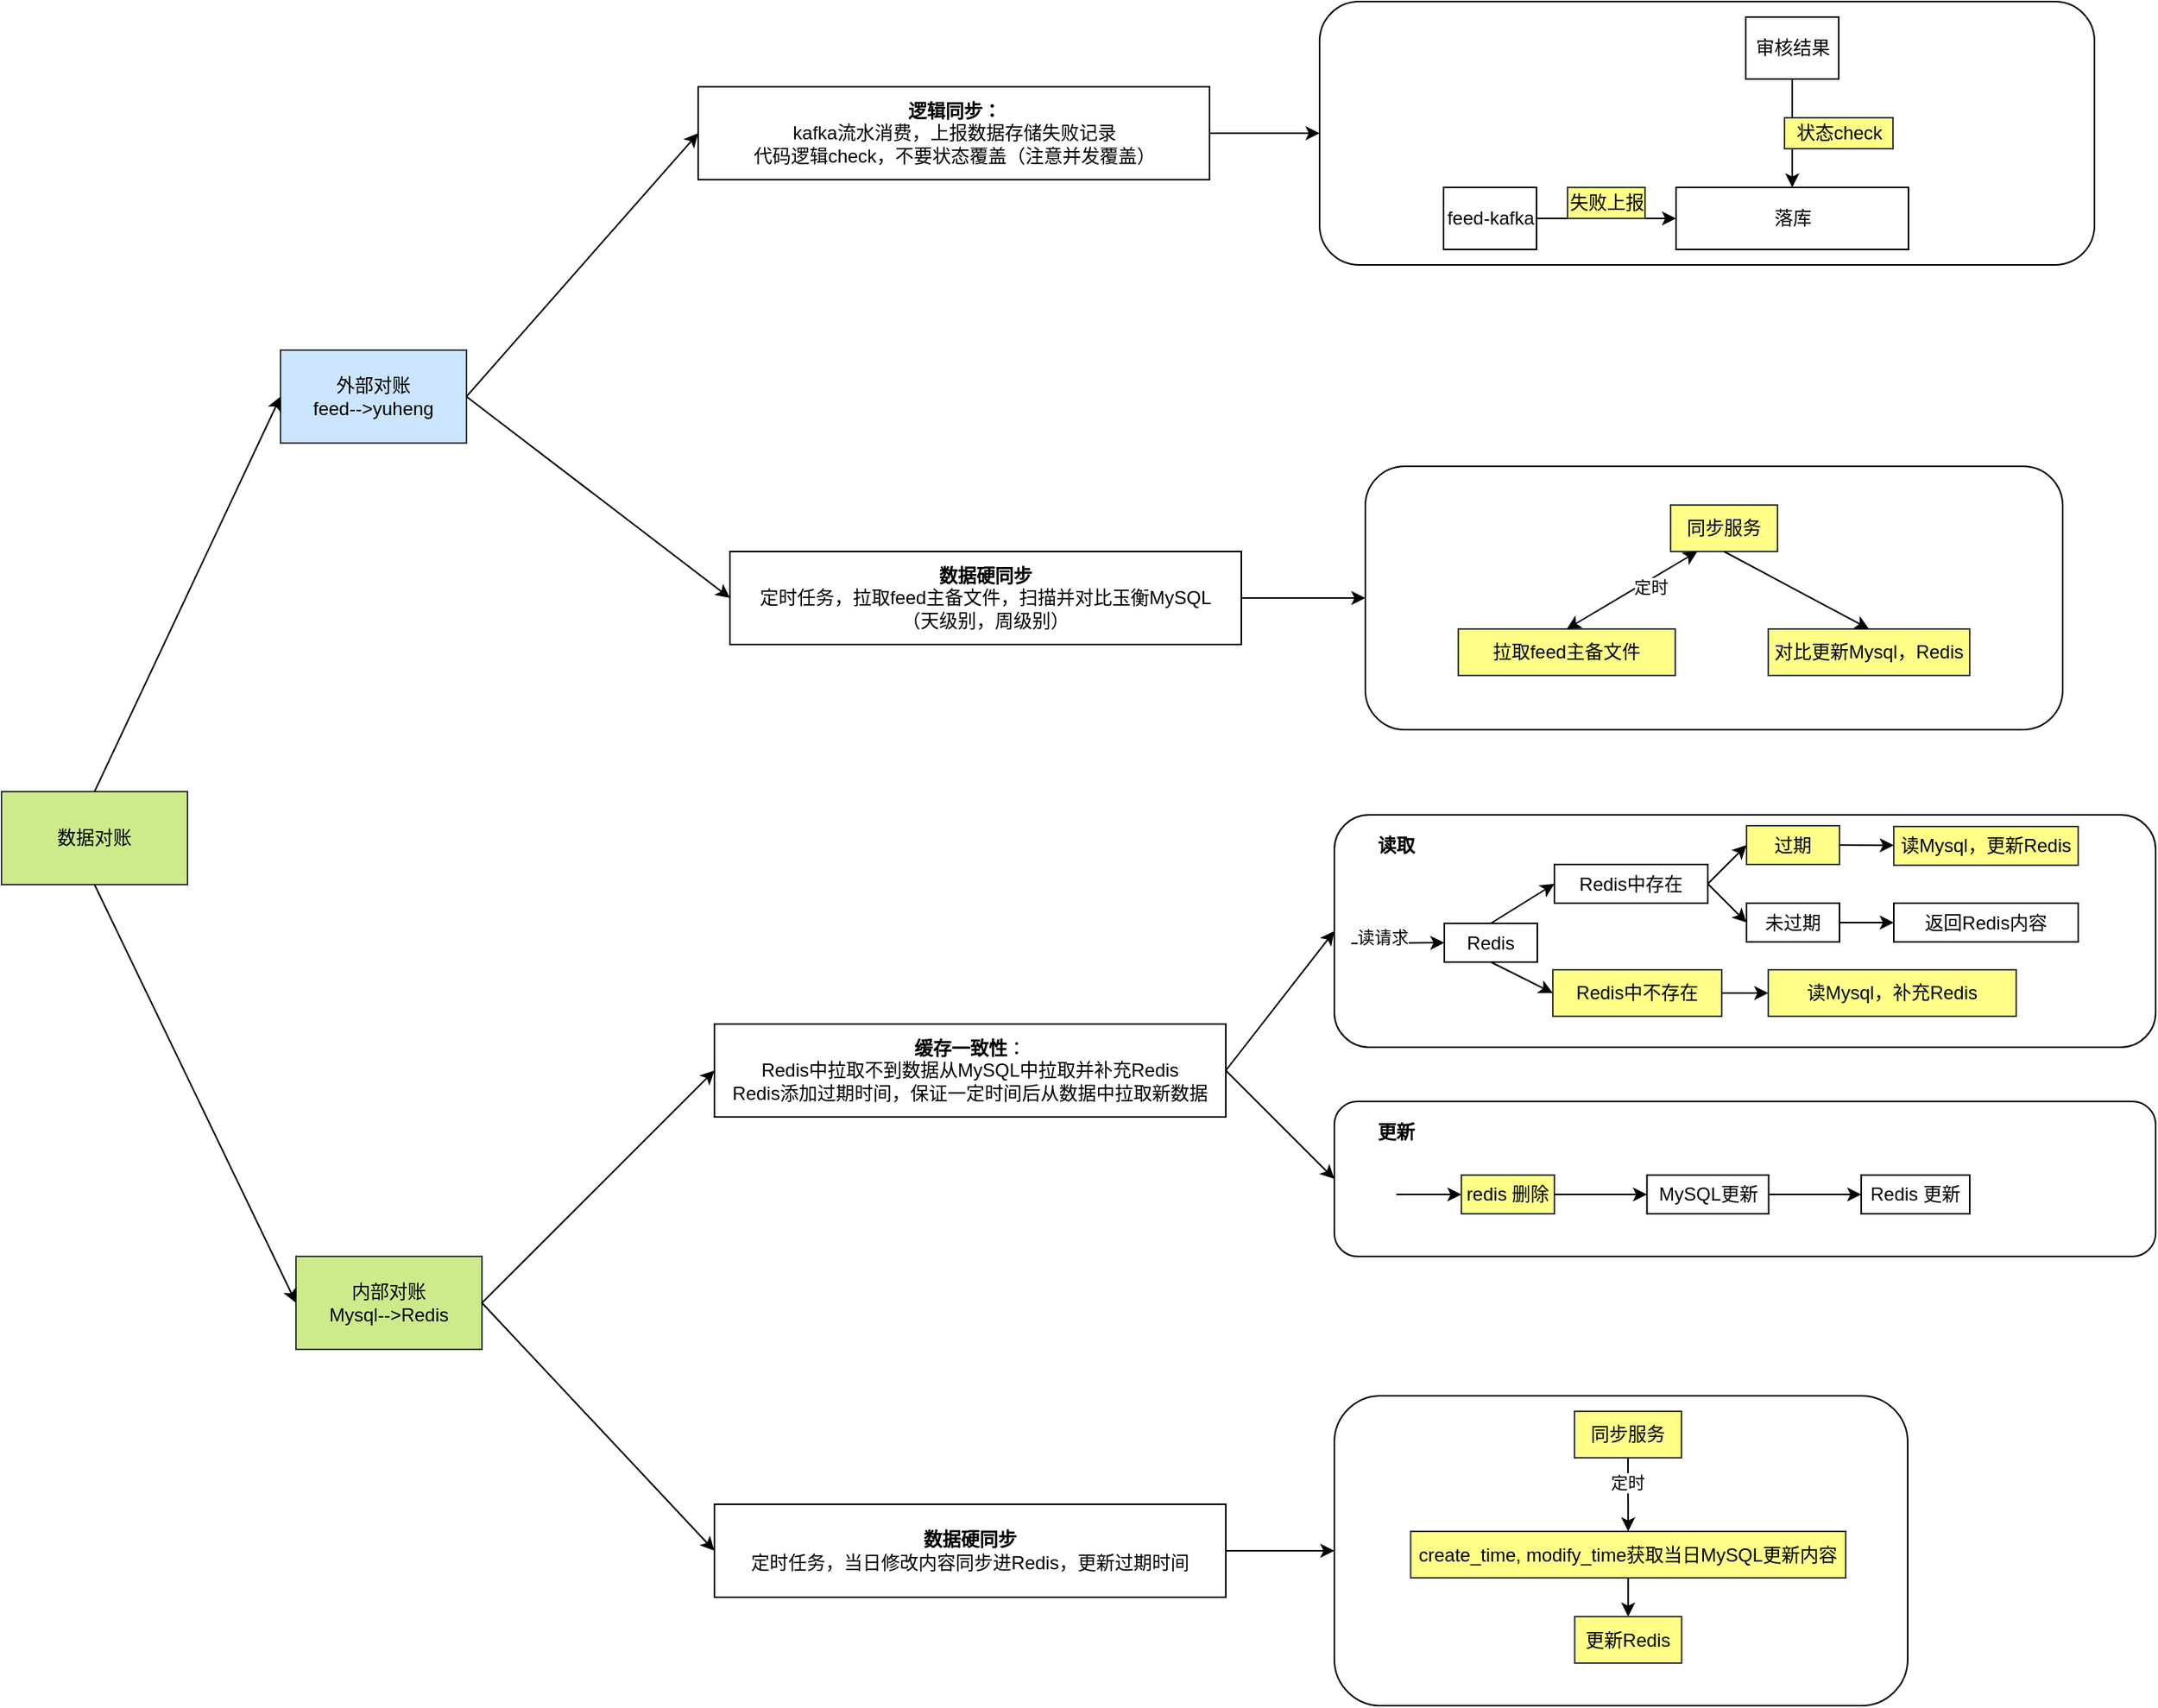 <mxfile version="13.10.0" type="github">
  <diagram id="Eya7LJ7uDmYbS56AiyXE" name="Page-1">
    <mxGraphModel dx="1866" dy="1138" grid="1" gridSize="10" guides="1" tooltips="1" connect="1" arrows="1" fold="1" page="1" pageScale="1" pageWidth="827" pageHeight="1169" math="0" shadow="0">
      <root>
        <mxCell id="0" />
        <mxCell id="1" parent="0" />
        <mxCell id="moY4mQ6ekSEMLA8wZA48-1" value="数据对账" style="rounded=0;whiteSpace=wrap;html=1;fillColor=#cdeb8b;strokeColor=#36393d;" vertex="1" parent="1">
          <mxGeometry x="140" y="570" width="120" height="60" as="geometry" />
        </mxCell>
        <mxCell id="moY4mQ6ekSEMLA8wZA48-2" value="内部对账&lt;br&gt;Mysql--&amp;gt;Redis" style="rounded=0;whiteSpace=wrap;html=1;fillColor=#cdeb8b;strokeColor=#36393d;" vertex="1" parent="1">
          <mxGeometry x="330" y="870" width="120" height="60" as="geometry" />
        </mxCell>
        <mxCell id="moY4mQ6ekSEMLA8wZA48-4" value="外部对账&lt;br&gt;feed--&amp;gt;yuheng" style="rounded=0;whiteSpace=wrap;html=1;fillColor=#cce5ff;strokeColor=#36393d;" vertex="1" parent="1">
          <mxGeometry x="320" y="285" width="120" height="60" as="geometry" />
        </mxCell>
        <mxCell id="moY4mQ6ekSEMLA8wZA48-5" value="&lt;b&gt;逻辑同步：&lt;/b&gt;&lt;br&gt;kafka流水消费，上报数据存储失败记录&lt;br&gt;代码逻辑check，不要状态覆盖（注意并发覆盖）" style="rounded=0;whiteSpace=wrap;html=1;" vertex="1" parent="1">
          <mxGeometry x="589.5" y="115" width="330" height="60" as="geometry" />
        </mxCell>
        <mxCell id="moY4mQ6ekSEMLA8wZA48-6" value="&lt;b&gt;数据硬同步&lt;/b&gt;&lt;br&gt;定时任务，拉取feed主备文件，扫描并对比玉衡MySQL&lt;br&gt;（天级别，周级别）" style="rounded=0;whiteSpace=wrap;html=1;" vertex="1" parent="1">
          <mxGeometry x="610" y="415" width="330" height="60" as="geometry" />
        </mxCell>
        <mxCell id="moY4mQ6ekSEMLA8wZA48-7" value="&lt;b&gt;缓存一致性&lt;/b&gt;：&lt;br&gt;Redis中拉取不到数据从MySQL中拉取并补充Redis&lt;br&gt;Redis添加过期时间，保证一定时间后从数据中拉取新数据" style="rounded=0;whiteSpace=wrap;html=1;" vertex="1" parent="1">
          <mxGeometry x="600" y="720" width="330" height="60" as="geometry" />
        </mxCell>
        <mxCell id="moY4mQ6ekSEMLA8wZA48-8" value="&lt;b&gt;数据硬同步&lt;/b&gt;&lt;br&gt;定时任务，当日修改内容同步进Redis，更新过期时间" style="rounded=0;whiteSpace=wrap;html=1;" vertex="1" parent="1">
          <mxGeometry x="600" y="1030" width="330" height="60" as="geometry" />
        </mxCell>
        <mxCell id="moY4mQ6ekSEMLA8wZA48-9" value="" style="endArrow=classic;html=1;entryX=0;entryY=0.5;entryDx=0;entryDy=0;exitX=0.5;exitY=0;exitDx=0;exitDy=0;" edge="1" parent="1" source="moY4mQ6ekSEMLA8wZA48-1" target="moY4mQ6ekSEMLA8wZA48-4">
          <mxGeometry width="50" height="50" relative="1" as="geometry">
            <mxPoint x="200" y="380" as="sourcePoint" />
            <mxPoint x="250" y="330" as="targetPoint" />
          </mxGeometry>
        </mxCell>
        <mxCell id="moY4mQ6ekSEMLA8wZA48-10" value="" style="endArrow=classic;html=1;exitX=0.5;exitY=1;exitDx=0;exitDy=0;entryX=0;entryY=0.5;entryDx=0;entryDy=0;" edge="1" parent="1" source="moY4mQ6ekSEMLA8wZA48-1" target="moY4mQ6ekSEMLA8wZA48-2">
          <mxGeometry width="50" height="50" relative="1" as="geometry">
            <mxPoint x="170" y="570" as="sourcePoint" />
            <mxPoint x="220" y="520" as="targetPoint" />
          </mxGeometry>
        </mxCell>
        <mxCell id="moY4mQ6ekSEMLA8wZA48-11" value="" style="endArrow=classic;html=1;entryX=0;entryY=0.5;entryDx=0;entryDy=0;exitX=1;exitY=0.5;exitDx=0;exitDy=0;" edge="1" parent="1" source="moY4mQ6ekSEMLA8wZA48-4" target="moY4mQ6ekSEMLA8wZA48-5">
          <mxGeometry width="50" height="50" relative="1" as="geometry">
            <mxPoint x="426" y="265" as="sourcePoint" />
            <mxPoint x="476" y="215" as="targetPoint" />
          </mxGeometry>
        </mxCell>
        <mxCell id="moY4mQ6ekSEMLA8wZA48-12" value="" style="endArrow=classic;html=1;exitX=1;exitY=0.5;exitDx=0;exitDy=0;entryX=0;entryY=0.5;entryDx=0;entryDy=0;" edge="1" parent="1" source="moY4mQ6ekSEMLA8wZA48-4" target="moY4mQ6ekSEMLA8wZA48-6">
          <mxGeometry width="50" height="50" relative="1" as="geometry">
            <mxPoint x="446" y="435" as="sourcePoint" />
            <mxPoint x="496" y="385" as="targetPoint" />
          </mxGeometry>
        </mxCell>
        <mxCell id="moY4mQ6ekSEMLA8wZA48-13" value="" style="endArrow=classic;html=1;exitX=1;exitY=0.5;exitDx=0;exitDy=0;entryX=0;entryY=0.5;entryDx=0;entryDy=0;" edge="1" parent="1" source="moY4mQ6ekSEMLA8wZA48-2" target="moY4mQ6ekSEMLA8wZA48-7">
          <mxGeometry width="50" height="50" relative="1" as="geometry">
            <mxPoint x="490" y="740" as="sourcePoint" />
            <mxPoint x="540" y="690" as="targetPoint" />
          </mxGeometry>
        </mxCell>
        <mxCell id="moY4mQ6ekSEMLA8wZA48-14" value="" style="endArrow=classic;html=1;exitX=1;exitY=0.5;exitDx=0;exitDy=0;entryX=0;entryY=0.5;entryDx=0;entryDy=0;" edge="1" parent="1" source="moY4mQ6ekSEMLA8wZA48-2" target="moY4mQ6ekSEMLA8wZA48-8">
          <mxGeometry width="50" height="50" relative="1" as="geometry">
            <mxPoint x="490" y="810" as="sourcePoint" />
            <mxPoint x="540" y="760" as="targetPoint" />
          </mxGeometry>
        </mxCell>
        <mxCell id="moY4mQ6ekSEMLA8wZA48-16" value="" style="rounded=1;whiteSpace=wrap;html=1;" vertex="1" parent="1">
          <mxGeometry x="990.5" y="60" width="500" height="170" as="geometry" />
        </mxCell>
        <mxCell id="moY4mQ6ekSEMLA8wZA48-17" value="feed-kafka" style="rounded=0;whiteSpace=wrap;html=1;" vertex="1" parent="1">
          <mxGeometry x="1070.5" y="180" width="60" height="40" as="geometry" />
        </mxCell>
        <mxCell id="moY4mQ6ekSEMLA8wZA48-18" value="" style="endArrow=classic;html=1;exitX=1;exitY=0.5;exitDx=0;exitDy=0;entryX=0;entryY=0.5;entryDx=0;entryDy=0;" edge="1" parent="1" source="moY4mQ6ekSEMLA8wZA48-17" target="moY4mQ6ekSEMLA8wZA48-19">
          <mxGeometry width="50" height="50" relative="1" as="geometry">
            <mxPoint x="1160.5" y="210" as="sourcePoint" />
            <mxPoint x="1220.5" y="170" as="targetPoint" />
          </mxGeometry>
        </mxCell>
        <mxCell id="moY4mQ6ekSEMLA8wZA48-19" value="落库" style="rounded=0;whiteSpace=wrap;html=1;" vertex="1" parent="1">
          <mxGeometry x="1220.5" y="180" width="150" height="40" as="geometry" />
        </mxCell>
        <mxCell id="moY4mQ6ekSEMLA8wZA48-25" value="" style="edgeStyle=orthogonalEdgeStyle;rounded=0;orthogonalLoop=1;jettySize=auto;html=1;" edge="1" parent="1" source="moY4mQ6ekSEMLA8wZA48-22" target="moY4mQ6ekSEMLA8wZA48-19">
          <mxGeometry relative="1" as="geometry" />
        </mxCell>
        <mxCell id="moY4mQ6ekSEMLA8wZA48-22" value="审核结果" style="rounded=0;whiteSpace=wrap;html=1;" vertex="1" parent="1">
          <mxGeometry x="1265.5" y="70" width="60" height="40" as="geometry" />
        </mxCell>
        <mxCell id="moY4mQ6ekSEMLA8wZA48-26" value="状态check" style="text;html=1;strokeColor=#36393d;fillColor=#ffff88;align=center;verticalAlign=middle;whiteSpace=wrap;rounded=0;" vertex="1" parent="1">
          <mxGeometry x="1290.5" y="135" width="70" height="20" as="geometry" />
        </mxCell>
        <mxCell id="moY4mQ6ekSEMLA8wZA48-27" value="失败上报" style="text;html=1;strokeColor=#36393d;fillColor=#ffff88;align=center;verticalAlign=middle;whiteSpace=wrap;rounded=0;" vertex="1" parent="1">
          <mxGeometry x="1150.5" y="180" width="50" height="20" as="geometry" />
        </mxCell>
        <mxCell id="moY4mQ6ekSEMLA8wZA48-28" value="" style="endArrow=classic;html=1;exitX=1;exitY=0.5;exitDx=0;exitDy=0;entryX=0;entryY=0.5;entryDx=0;entryDy=0;" edge="1" parent="1" source="moY4mQ6ekSEMLA8wZA48-5" target="moY4mQ6ekSEMLA8wZA48-16">
          <mxGeometry width="50" height="50" relative="1" as="geometry">
            <mxPoint x="889.5" y="235" as="sourcePoint" />
            <mxPoint x="939.5" y="185" as="targetPoint" />
          </mxGeometry>
        </mxCell>
        <mxCell id="moY4mQ6ekSEMLA8wZA48-29" value="" style="endArrow=classic;html=1;exitX=1;exitY=0.5;exitDx=0;exitDy=0;entryX=0;entryY=0.5;entryDx=0;entryDy=0;" edge="1" parent="1" source="moY4mQ6ekSEMLA8wZA48-6" target="moY4mQ6ekSEMLA8wZA48-30">
          <mxGeometry width="50" height="50" relative="1" as="geometry">
            <mxPoint x="1000" y="455" as="sourcePoint" />
            <mxPoint x="1020" y="445" as="targetPoint" />
          </mxGeometry>
        </mxCell>
        <mxCell id="moY4mQ6ekSEMLA8wZA48-30" value="" style="rounded=1;whiteSpace=wrap;html=1;" vertex="1" parent="1">
          <mxGeometry x="1020" y="360" width="450" height="170" as="geometry" />
        </mxCell>
        <mxCell id="moY4mQ6ekSEMLA8wZA48-31" value="同步服务" style="rounded=0;whiteSpace=wrap;html=1;fillColor=#ffff88;strokeColor=#36393d;" vertex="1" parent="1">
          <mxGeometry x="1217" y="385" width="69" height="30" as="geometry" />
        </mxCell>
        <mxCell id="moY4mQ6ekSEMLA8wZA48-32" value="拉取feed主备文件" style="rounded=0;whiteSpace=wrap;html=1;fillColor=#ffff88;strokeColor=#36393d;" vertex="1" parent="1">
          <mxGeometry x="1080" y="465" width="140" height="30" as="geometry" />
        </mxCell>
        <mxCell id="moY4mQ6ekSEMLA8wZA48-33" value="对比更新Mysql，Redis" style="rounded=0;whiteSpace=wrap;html=1;fillColor=#ffff88;strokeColor=#36393d;" vertex="1" parent="1">
          <mxGeometry x="1280" y="465" width="130" height="30" as="geometry" />
        </mxCell>
        <mxCell id="moY4mQ6ekSEMLA8wZA48-35" value="" style="endArrow=classic;startArrow=classic;html=1;entryX=0.25;entryY=1;entryDx=0;entryDy=0;exitX=0.5;exitY=0;exitDx=0;exitDy=0;" edge="1" parent="1" source="moY4mQ6ekSEMLA8wZA48-32" target="moY4mQ6ekSEMLA8wZA48-31">
          <mxGeometry width="50" height="50" relative="1" as="geometry">
            <mxPoint x="1130" y="455" as="sourcePoint" />
            <mxPoint x="1180" y="405" as="targetPoint" />
          </mxGeometry>
        </mxCell>
        <mxCell id="moY4mQ6ekSEMLA8wZA48-36" value="定时" style="edgeLabel;html=1;align=center;verticalAlign=middle;resizable=0;points=[];" vertex="1" connectable="0" parent="moY4mQ6ekSEMLA8wZA48-35">
          <mxGeometry x="0.238" y="-4" relative="1" as="geometry">
            <mxPoint as="offset" />
          </mxGeometry>
        </mxCell>
        <mxCell id="moY4mQ6ekSEMLA8wZA48-37" value="" style="endArrow=classic;html=1;exitX=0.5;exitY=1;exitDx=0;exitDy=0;entryX=0.5;entryY=0;entryDx=0;entryDy=0;" edge="1" parent="1" source="moY4mQ6ekSEMLA8wZA48-31" target="moY4mQ6ekSEMLA8wZA48-33">
          <mxGeometry width="50" height="50" relative="1" as="geometry">
            <mxPoint x="1370" y="445" as="sourcePoint" />
            <mxPoint x="1420" y="395" as="targetPoint" />
          </mxGeometry>
        </mxCell>
        <mxCell id="moY4mQ6ekSEMLA8wZA48-38" value="" style="endArrow=classic;html=1;exitX=1;exitY=0.5;exitDx=0;exitDy=0;entryX=0;entryY=0.5;entryDx=0;entryDy=0;" edge="1" parent="1" source="moY4mQ6ekSEMLA8wZA48-7" target="moY4mQ6ekSEMLA8wZA48-41">
          <mxGeometry width="50" height="50" relative="1" as="geometry">
            <mxPoint x="970" y="780" as="sourcePoint" />
            <mxPoint x="1000" y="750" as="targetPoint" />
          </mxGeometry>
        </mxCell>
        <mxCell id="moY4mQ6ekSEMLA8wZA48-40" value="" style="rounded=1;whiteSpace=wrap;html=1;" vertex="1" parent="1">
          <mxGeometry x="1000" y="585" width="530" height="150" as="geometry" />
        </mxCell>
        <mxCell id="moY4mQ6ekSEMLA8wZA48-41" value="" style="rounded=1;whiteSpace=wrap;html=1;" vertex="1" parent="1">
          <mxGeometry x="1000" y="770" width="530" height="100" as="geometry" />
        </mxCell>
        <mxCell id="moY4mQ6ekSEMLA8wZA48-42" value="Redis" style="rounded=0;whiteSpace=wrap;html=1;" vertex="1" parent="1">
          <mxGeometry x="1071" y="655" width="60" height="25" as="geometry" />
        </mxCell>
        <mxCell id="moY4mQ6ekSEMLA8wZA48-43" value="&lt;b&gt;读取&lt;/b&gt;" style="text;html=1;strokeColor=none;fillColor=none;align=center;verticalAlign=middle;whiteSpace=wrap;rounded=0;" vertex="1" parent="1">
          <mxGeometry x="1020" y="595" width="40" height="20" as="geometry" />
        </mxCell>
        <mxCell id="moY4mQ6ekSEMLA8wZA48-44" value="" style="endArrow=classic;html=1;entryX=0;entryY=0.5;entryDx=0;entryDy=0;" edge="1" parent="1" target="moY4mQ6ekSEMLA8wZA48-42">
          <mxGeometry width="50" height="50" relative="1" as="geometry">
            <mxPoint x="1011" y="668" as="sourcePoint" />
            <mxPoint x="1011" y="645" as="targetPoint" />
          </mxGeometry>
        </mxCell>
        <mxCell id="moY4mQ6ekSEMLA8wZA48-45" value="读请求" style="edgeLabel;html=1;align=center;verticalAlign=middle;resizable=0;points=[];" vertex="1" connectable="0" parent="moY4mQ6ekSEMLA8wZA48-44">
          <mxGeometry x="-0.339" y="4" relative="1" as="geometry">
            <mxPoint as="offset" />
          </mxGeometry>
        </mxCell>
        <mxCell id="moY4mQ6ekSEMLA8wZA48-48" value="过期" style="rounded=0;whiteSpace=wrap;html=1;fillColor=#ffff88;strokeColor=#36393d;" vertex="1" parent="1">
          <mxGeometry x="1266" y="592" width="60" height="25" as="geometry" />
        </mxCell>
        <mxCell id="moY4mQ6ekSEMLA8wZA48-49" value="Redis中不存在" style="rounded=0;whiteSpace=wrap;html=1;fillColor=#ffff88;strokeColor=#36393d;" vertex="1" parent="1">
          <mxGeometry x="1141" y="685" width="109" height="30" as="geometry" />
        </mxCell>
        <mxCell id="moY4mQ6ekSEMLA8wZA48-50" value="Redis中存在" style="rounded=0;whiteSpace=wrap;html=1;" vertex="1" parent="1">
          <mxGeometry x="1142" y="617" width="99" height="25" as="geometry" />
        </mxCell>
        <mxCell id="moY4mQ6ekSEMLA8wZA48-53" value="未过期" style="rounded=0;whiteSpace=wrap;html=1;" vertex="1" parent="1">
          <mxGeometry x="1266" y="642" width="60" height="25" as="geometry" />
        </mxCell>
        <mxCell id="moY4mQ6ekSEMLA8wZA48-54" value="" style="endArrow=classic;html=1;entryX=0;entryY=0.5;entryDx=0;entryDy=0;exitX=0.5;exitY=0;exitDx=0;exitDy=0;" edge="1" parent="1" source="moY4mQ6ekSEMLA8wZA48-42" target="moY4mQ6ekSEMLA8wZA48-50">
          <mxGeometry width="50" height="50" relative="1" as="geometry">
            <mxPoint x="810" y="655" as="sourcePoint" />
            <mxPoint x="860" y="605" as="targetPoint" />
          </mxGeometry>
        </mxCell>
        <mxCell id="moY4mQ6ekSEMLA8wZA48-55" value="" style="endArrow=classic;html=1;exitX=0.5;exitY=1;exitDx=0;exitDy=0;entryX=0;entryY=0.5;entryDx=0;entryDy=0;" edge="1" parent="1" source="moY4mQ6ekSEMLA8wZA48-42" target="moY4mQ6ekSEMLA8wZA48-49">
          <mxGeometry width="50" height="50" relative="1" as="geometry">
            <mxPoint x="910" y="735" as="sourcePoint" />
            <mxPoint x="960" y="685" as="targetPoint" />
          </mxGeometry>
        </mxCell>
        <mxCell id="moY4mQ6ekSEMLA8wZA48-56" value="" style="endArrow=classic;html=1;exitX=1;exitY=0.5;exitDx=0;exitDy=0;entryX=0;entryY=0.5;entryDx=0;entryDy=0;" edge="1" parent="1" source="moY4mQ6ekSEMLA8wZA48-50" target="moY4mQ6ekSEMLA8wZA48-48">
          <mxGeometry width="50" height="50" relative="1" as="geometry">
            <mxPoint x="1220" y="555" as="sourcePoint" />
            <mxPoint x="1270" y="505" as="targetPoint" />
          </mxGeometry>
        </mxCell>
        <mxCell id="moY4mQ6ekSEMLA8wZA48-57" value="" style="endArrow=classic;html=1;exitX=1;exitY=0.5;exitDx=0;exitDy=0;entryX=0;entryY=0.5;entryDx=0;entryDy=0;" edge="1" parent="1" source="moY4mQ6ekSEMLA8wZA48-50" target="moY4mQ6ekSEMLA8wZA48-53">
          <mxGeometry width="50" height="50" relative="1" as="geometry">
            <mxPoint x="890" y="665" as="sourcePoint" />
            <mxPoint x="940" y="615" as="targetPoint" />
          </mxGeometry>
        </mxCell>
        <mxCell id="moY4mQ6ekSEMLA8wZA48-59" value="读Mysql，更新Redis" style="rounded=0;whiteSpace=wrap;html=1;fillColor=#ffff88;strokeColor=#36393d;" vertex="1" parent="1">
          <mxGeometry x="1361" y="592.5" width="119" height="25" as="geometry" />
        </mxCell>
        <mxCell id="moY4mQ6ekSEMLA8wZA48-60" value="返回Redis内容" style="rounded=0;whiteSpace=wrap;html=1;" vertex="1" parent="1">
          <mxGeometry x="1361" y="642" width="119" height="25" as="geometry" />
        </mxCell>
        <mxCell id="moY4mQ6ekSEMLA8wZA48-62" value="读Mysql，补充Redis" style="rounded=0;whiteSpace=wrap;html=1;fillColor=#ffff88;strokeColor=#36393d;" vertex="1" parent="1">
          <mxGeometry x="1280" y="685" width="160" height="30" as="geometry" />
        </mxCell>
        <mxCell id="moY4mQ6ekSEMLA8wZA48-63" value="" style="endArrow=classic;html=1;exitX=1;exitY=0.5;exitDx=0;exitDy=0;" edge="1" parent="1" source="moY4mQ6ekSEMLA8wZA48-48" target="moY4mQ6ekSEMLA8wZA48-59">
          <mxGeometry width="50" height="50" relative="1" as="geometry">
            <mxPoint x="1410" y="555" as="sourcePoint" />
            <mxPoint x="1460" y="505" as="targetPoint" />
          </mxGeometry>
        </mxCell>
        <mxCell id="moY4mQ6ekSEMLA8wZA48-64" value="" style="endArrow=classic;html=1;exitX=1;exitY=0.5;exitDx=0;exitDy=0;" edge="1" parent="1" source="moY4mQ6ekSEMLA8wZA48-53" target="moY4mQ6ekSEMLA8wZA48-60">
          <mxGeometry width="50" height="50" relative="1" as="geometry">
            <mxPoint x="1490" y="575" as="sourcePoint" />
            <mxPoint x="1540" y="525" as="targetPoint" />
          </mxGeometry>
        </mxCell>
        <mxCell id="moY4mQ6ekSEMLA8wZA48-65" value="" style="endArrow=classic;html=1;exitX=1;exitY=0.5;exitDx=0;exitDy=0;" edge="1" parent="1" source="moY4mQ6ekSEMLA8wZA48-49" target="moY4mQ6ekSEMLA8wZA48-62">
          <mxGeometry width="50" height="50" relative="1" as="geometry">
            <mxPoint x="1350" y="565" as="sourcePoint" />
            <mxPoint x="1400" y="515" as="targetPoint" />
          </mxGeometry>
        </mxCell>
        <mxCell id="moY4mQ6ekSEMLA8wZA48-66" value="&lt;b&gt;更新&lt;/b&gt;" style="text;html=1;strokeColor=none;fillColor=none;align=center;verticalAlign=middle;whiteSpace=wrap;rounded=0;" vertex="1" parent="1">
          <mxGeometry x="1020" y="780" width="40" height="20" as="geometry" />
        </mxCell>
        <mxCell id="moY4mQ6ekSEMLA8wZA48-67" value="" style="endArrow=classic;html=1;entryX=0;entryY=0.5;entryDx=0;entryDy=0;" edge="1" parent="1" target="moY4mQ6ekSEMLA8wZA48-68">
          <mxGeometry width="50" height="50" relative="1" as="geometry">
            <mxPoint x="1040" y="830" as="sourcePoint" />
            <mxPoint x="1070" y="810" as="targetPoint" />
          </mxGeometry>
        </mxCell>
        <mxCell id="moY4mQ6ekSEMLA8wZA48-68" value="redis 删除" style="rounded=0;whiteSpace=wrap;html=1;fillColor=#ffff88;strokeColor=#36393d;" vertex="1" parent="1">
          <mxGeometry x="1082" y="817.5" width="60" height="25" as="geometry" />
        </mxCell>
        <mxCell id="moY4mQ6ekSEMLA8wZA48-69" value="" style="endArrow=classic;html=1;exitX=1;exitY=0.5;exitDx=0;exitDy=0;entryX=0;entryY=0.5;entryDx=0;entryDy=0;" edge="1" parent="1" source="moY4mQ6ekSEMLA8wZA48-68" target="moY4mQ6ekSEMLA8wZA48-70">
          <mxGeometry width="50" height="50" relative="1" as="geometry">
            <mxPoint x="1210" y="860" as="sourcePoint" />
            <mxPoint x="1260" y="810" as="targetPoint" />
          </mxGeometry>
        </mxCell>
        <mxCell id="moY4mQ6ekSEMLA8wZA48-70" value="MySQL更新" style="rounded=0;whiteSpace=wrap;html=1;" vertex="1" parent="1">
          <mxGeometry x="1201.75" y="817.5" width="78.5" height="25" as="geometry" />
        </mxCell>
        <mxCell id="moY4mQ6ekSEMLA8wZA48-71" value="" style="endArrow=classic;html=1;exitX=1;exitY=0.5;exitDx=0;exitDy=0;entryX=0;entryY=0.5;entryDx=0;entryDy=0;" edge="1" parent="1" source="moY4mQ6ekSEMLA8wZA48-70" target="moY4mQ6ekSEMLA8wZA48-72">
          <mxGeometry width="50" height="50" relative="1" as="geometry">
            <mxPoint x="1310" y="860" as="sourcePoint" />
            <mxPoint x="1360" y="810" as="targetPoint" />
          </mxGeometry>
        </mxCell>
        <mxCell id="moY4mQ6ekSEMLA8wZA48-72" value="Redis 更新" style="rounded=0;whiteSpace=wrap;html=1;" vertex="1" parent="1">
          <mxGeometry x="1340" y="817.5" width="70" height="25" as="geometry" />
        </mxCell>
        <mxCell id="moY4mQ6ekSEMLA8wZA48-74" value="" style="endArrow=classic;html=1;entryX=0;entryY=0.5;entryDx=0;entryDy=0;exitX=1;exitY=0.5;exitDx=0;exitDy=0;" edge="1" parent="1" source="moY4mQ6ekSEMLA8wZA48-7" target="moY4mQ6ekSEMLA8wZA48-40">
          <mxGeometry width="50" height="50" relative="1" as="geometry">
            <mxPoint x="910" y="700" as="sourcePoint" />
            <mxPoint x="960" y="650" as="targetPoint" />
          </mxGeometry>
        </mxCell>
        <mxCell id="moY4mQ6ekSEMLA8wZA48-75" value="" style="rounded=1;whiteSpace=wrap;html=1;" vertex="1" parent="1">
          <mxGeometry x="1000" y="960" width="370" height="200" as="geometry" />
        </mxCell>
        <mxCell id="moY4mQ6ekSEMLA8wZA48-76" value="同步服务" style="rounded=0;whiteSpace=wrap;html=1;fillColor=#ffff88;strokeColor=#36393d;" vertex="1" parent="1">
          <mxGeometry x="1155" y="970" width="69" height="30" as="geometry" />
        </mxCell>
        <mxCell id="moY4mQ6ekSEMLA8wZA48-78" value="create_time, modify_time获取当日MySQL更新内容" style="rounded=0;whiteSpace=wrap;html=1;fillColor=#ffff88;strokeColor=#36393d;" vertex="1" parent="1">
          <mxGeometry x="1049.25" y="1047.5" width="280.75" height="30" as="geometry" />
        </mxCell>
        <mxCell id="moY4mQ6ekSEMLA8wZA48-82" value="" style="endArrow=classic;html=1;exitX=0.5;exitY=1;exitDx=0;exitDy=0;entryX=0.5;entryY=0;entryDx=0;entryDy=0;" edge="1" parent="1" source="moY4mQ6ekSEMLA8wZA48-78" target="moY4mQ6ekSEMLA8wZA48-83">
          <mxGeometry width="50" height="50" relative="1" as="geometry">
            <mxPoint x="1250" y="1150" as="sourcePoint" />
            <mxPoint x="1300" y="1100" as="targetPoint" />
          </mxGeometry>
        </mxCell>
        <mxCell id="moY4mQ6ekSEMLA8wZA48-83" value="更新Redis" style="rounded=0;whiteSpace=wrap;html=1;fillColor=#ffff88;strokeColor=#36393d;" vertex="1" parent="1">
          <mxGeometry x="1155.13" y="1102.5" width="69" height="30" as="geometry" />
        </mxCell>
        <mxCell id="moY4mQ6ekSEMLA8wZA48-86" value="" style="endArrow=classic;html=1;exitX=0.5;exitY=1;exitDx=0;exitDy=0;entryX=0.5;entryY=0;entryDx=0;entryDy=0;" edge="1" parent="1" source="moY4mQ6ekSEMLA8wZA48-76" target="moY4mQ6ekSEMLA8wZA48-78">
          <mxGeometry width="50" height="50" relative="1" as="geometry">
            <mxPoint x="850" y="1020" as="sourcePoint" />
            <mxPoint x="900" y="970" as="targetPoint" />
          </mxGeometry>
        </mxCell>
        <mxCell id="moY4mQ6ekSEMLA8wZA48-87" value="定时" style="edgeLabel;html=1;align=center;verticalAlign=middle;resizable=0;points=[];" vertex="1" connectable="0" parent="moY4mQ6ekSEMLA8wZA48-86">
          <mxGeometry x="-0.344" y="-1" relative="1" as="geometry">
            <mxPoint as="offset" />
          </mxGeometry>
        </mxCell>
        <mxCell id="moY4mQ6ekSEMLA8wZA48-88" value="" style="endArrow=classic;html=1;exitX=1;exitY=0.5;exitDx=0;exitDy=0;entryX=0;entryY=0.5;entryDx=0;entryDy=0;" edge="1" parent="1" source="moY4mQ6ekSEMLA8wZA48-8" target="moY4mQ6ekSEMLA8wZA48-75">
          <mxGeometry width="50" height="50" relative="1" as="geometry">
            <mxPoint x="920" y="990" as="sourcePoint" />
            <mxPoint x="970" y="940" as="targetPoint" />
          </mxGeometry>
        </mxCell>
      </root>
    </mxGraphModel>
  </diagram>
</mxfile>
